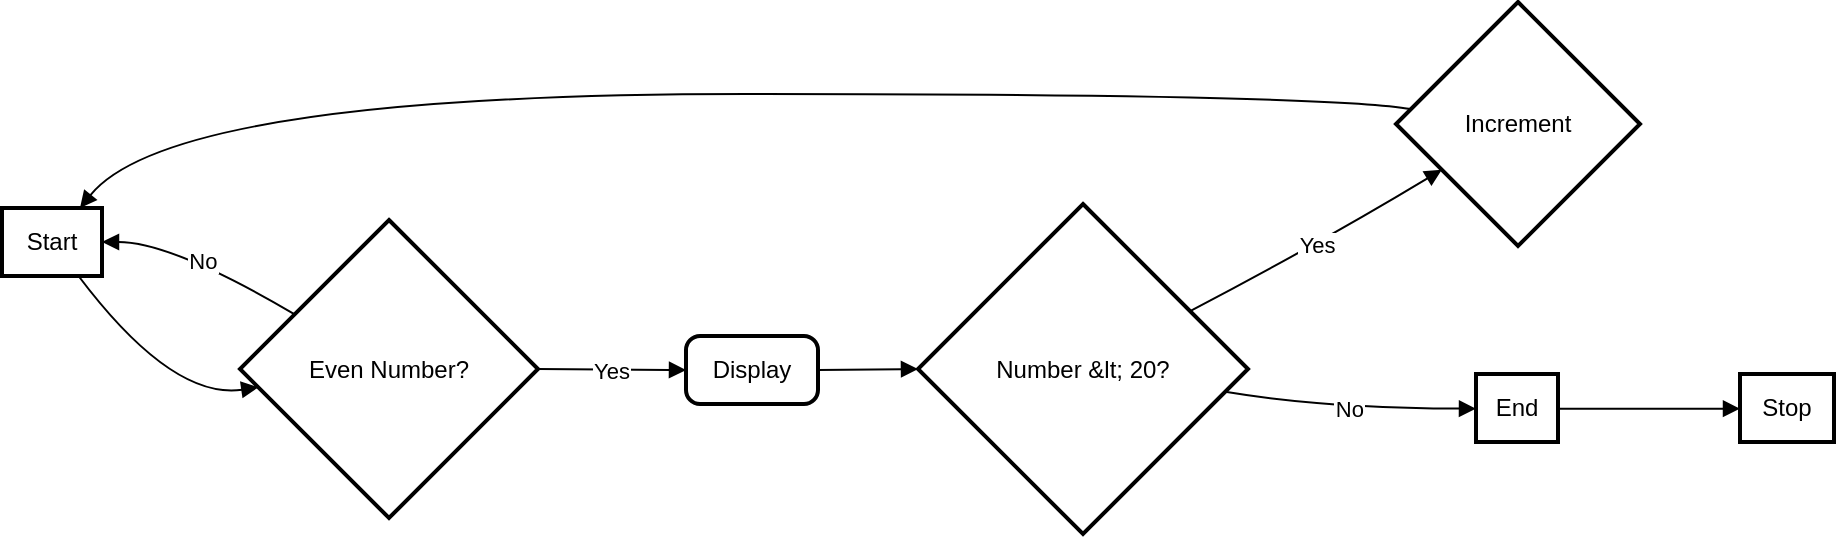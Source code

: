 <mxfile version="24.7.12">
  <diagram name="หน้า-1" id="YckuqCQW77lPsOegg5if">
    <mxGraphModel>
      <root>
        <mxCell id="0" />
        <mxCell id="1" parent="0" />
        <mxCell id="2" value="Start" style="whiteSpace=wrap;strokeWidth=2;" vertex="1" parent="1">
          <mxGeometry y="103" width="50" height="34" as="geometry" />
        </mxCell>
        <mxCell id="3" value="Even Number?" style="rhombus;strokeWidth=2;whiteSpace=wrap;" vertex="1" parent="1">
          <mxGeometry x="119" y="109" width="149" height="149" as="geometry" />
        </mxCell>
        <mxCell id="4" value="Display" style="rounded=1;absoluteArcSize=1;arcSize=14;whiteSpace=wrap;strokeWidth=2;" vertex="1" parent="1">
          <mxGeometry x="342" y="167" width="66" height="34" as="geometry" />
        </mxCell>
        <mxCell id="5" value="Number &amp;lt; 20?" style="rhombus;strokeWidth=2;whiteSpace=wrap;" vertex="1" parent="1">
          <mxGeometry x="458" y="101" width="165" height="165" as="geometry" />
        </mxCell>
        <mxCell id="6" value="Increment" style="rhombus;strokeWidth=2;whiteSpace=wrap;" vertex="1" parent="1">
          <mxGeometry x="697" width="122" height="122" as="geometry" />
        </mxCell>
        <mxCell id="7" value="End" style="whiteSpace=wrap;strokeWidth=2;" vertex="1" parent="1">
          <mxGeometry x="737" y="186" width="41" height="34" as="geometry" />
        </mxCell>
        <mxCell id="8" value="Stop" style="whiteSpace=wrap;strokeWidth=2;" vertex="1" parent="1">
          <mxGeometry x="869" y="186" width="47" height="34" as="geometry" />
        </mxCell>
        <mxCell id="9" value="" style="curved=1;startArrow=none;endArrow=block;exitX=0.76;exitY=0.99;entryX=0;entryY=0.57;" edge="1" parent="1" source="2" target="3">
          <mxGeometry relative="1" as="geometry">
            <Array as="points">
              <mxPoint x="85" y="199" />
            </Array>
          </mxGeometry>
        </mxCell>
        <mxCell id="10" value="Yes" style="curved=1;startArrow=none;endArrow=block;exitX=1;exitY=0.5;entryX=0;entryY=0.5;" edge="1" parent="1" source="3" target="4">
          <mxGeometry relative="1" as="geometry">
            <Array as="points" />
          </mxGeometry>
        </mxCell>
        <mxCell id="11" value="No" style="curved=1;startArrow=none;endArrow=block;exitX=0;exitY=0.21;entryX=1.01;entryY=0.5;" edge="1" parent="1" source="3" target="2">
          <mxGeometry relative="1" as="geometry">
            <Array as="points">
              <mxPoint x="85" y="120" />
            </Array>
          </mxGeometry>
        </mxCell>
        <mxCell id="12" value="" style="curved=1;startArrow=none;endArrow=block;exitX=1;exitY=0.5;entryX=0;entryY=0.5;" edge="1" parent="1" source="4" target="5">
          <mxGeometry relative="1" as="geometry">
            <Array as="points" />
          </mxGeometry>
        </mxCell>
        <mxCell id="13" value="Yes" style="curved=1;startArrow=none;endArrow=block;exitX=1;exitY=0.23;entryX=0;entryY=0.8;" edge="1" parent="1" source="5" target="6">
          <mxGeometry relative="1" as="geometry">
            <Array as="points">
              <mxPoint x="660" y="120" />
            </Array>
          </mxGeometry>
        </mxCell>
        <mxCell id="14" value="No" style="curved=1;startArrow=none;endArrow=block;exitX=1;exitY=0.58;entryX=0.01;entryY=0.51;" edge="1" parent="1" source="5" target="7">
          <mxGeometry relative="1" as="geometry">
            <Array as="points">
              <mxPoint x="660" y="203" />
            </Array>
          </mxGeometry>
        </mxCell>
        <mxCell id="15" value="" style="curved=1;startArrow=none;endArrow=block;exitX=0;exitY=0.43;entryX=0.78;entryY=0;" edge="1" parent="1" source="6" target="2">
          <mxGeometry relative="1" as="geometry">
            <Array as="points">
              <mxPoint x="660" y="46" />
              <mxPoint x="85" y="46" />
            </Array>
          </mxGeometry>
        </mxCell>
        <mxCell id="16" value="" style="curved=1;startArrow=none;endArrow=block;exitX=1.02;exitY=0.51;entryX=0;entryY=0.51;" edge="1" parent="1" source="7" target="8">
          <mxGeometry relative="1" as="geometry">
            <Array as="points" />
          </mxGeometry>
        </mxCell>
      </root>
    </mxGraphModel>
  </diagram>
</mxfile>
